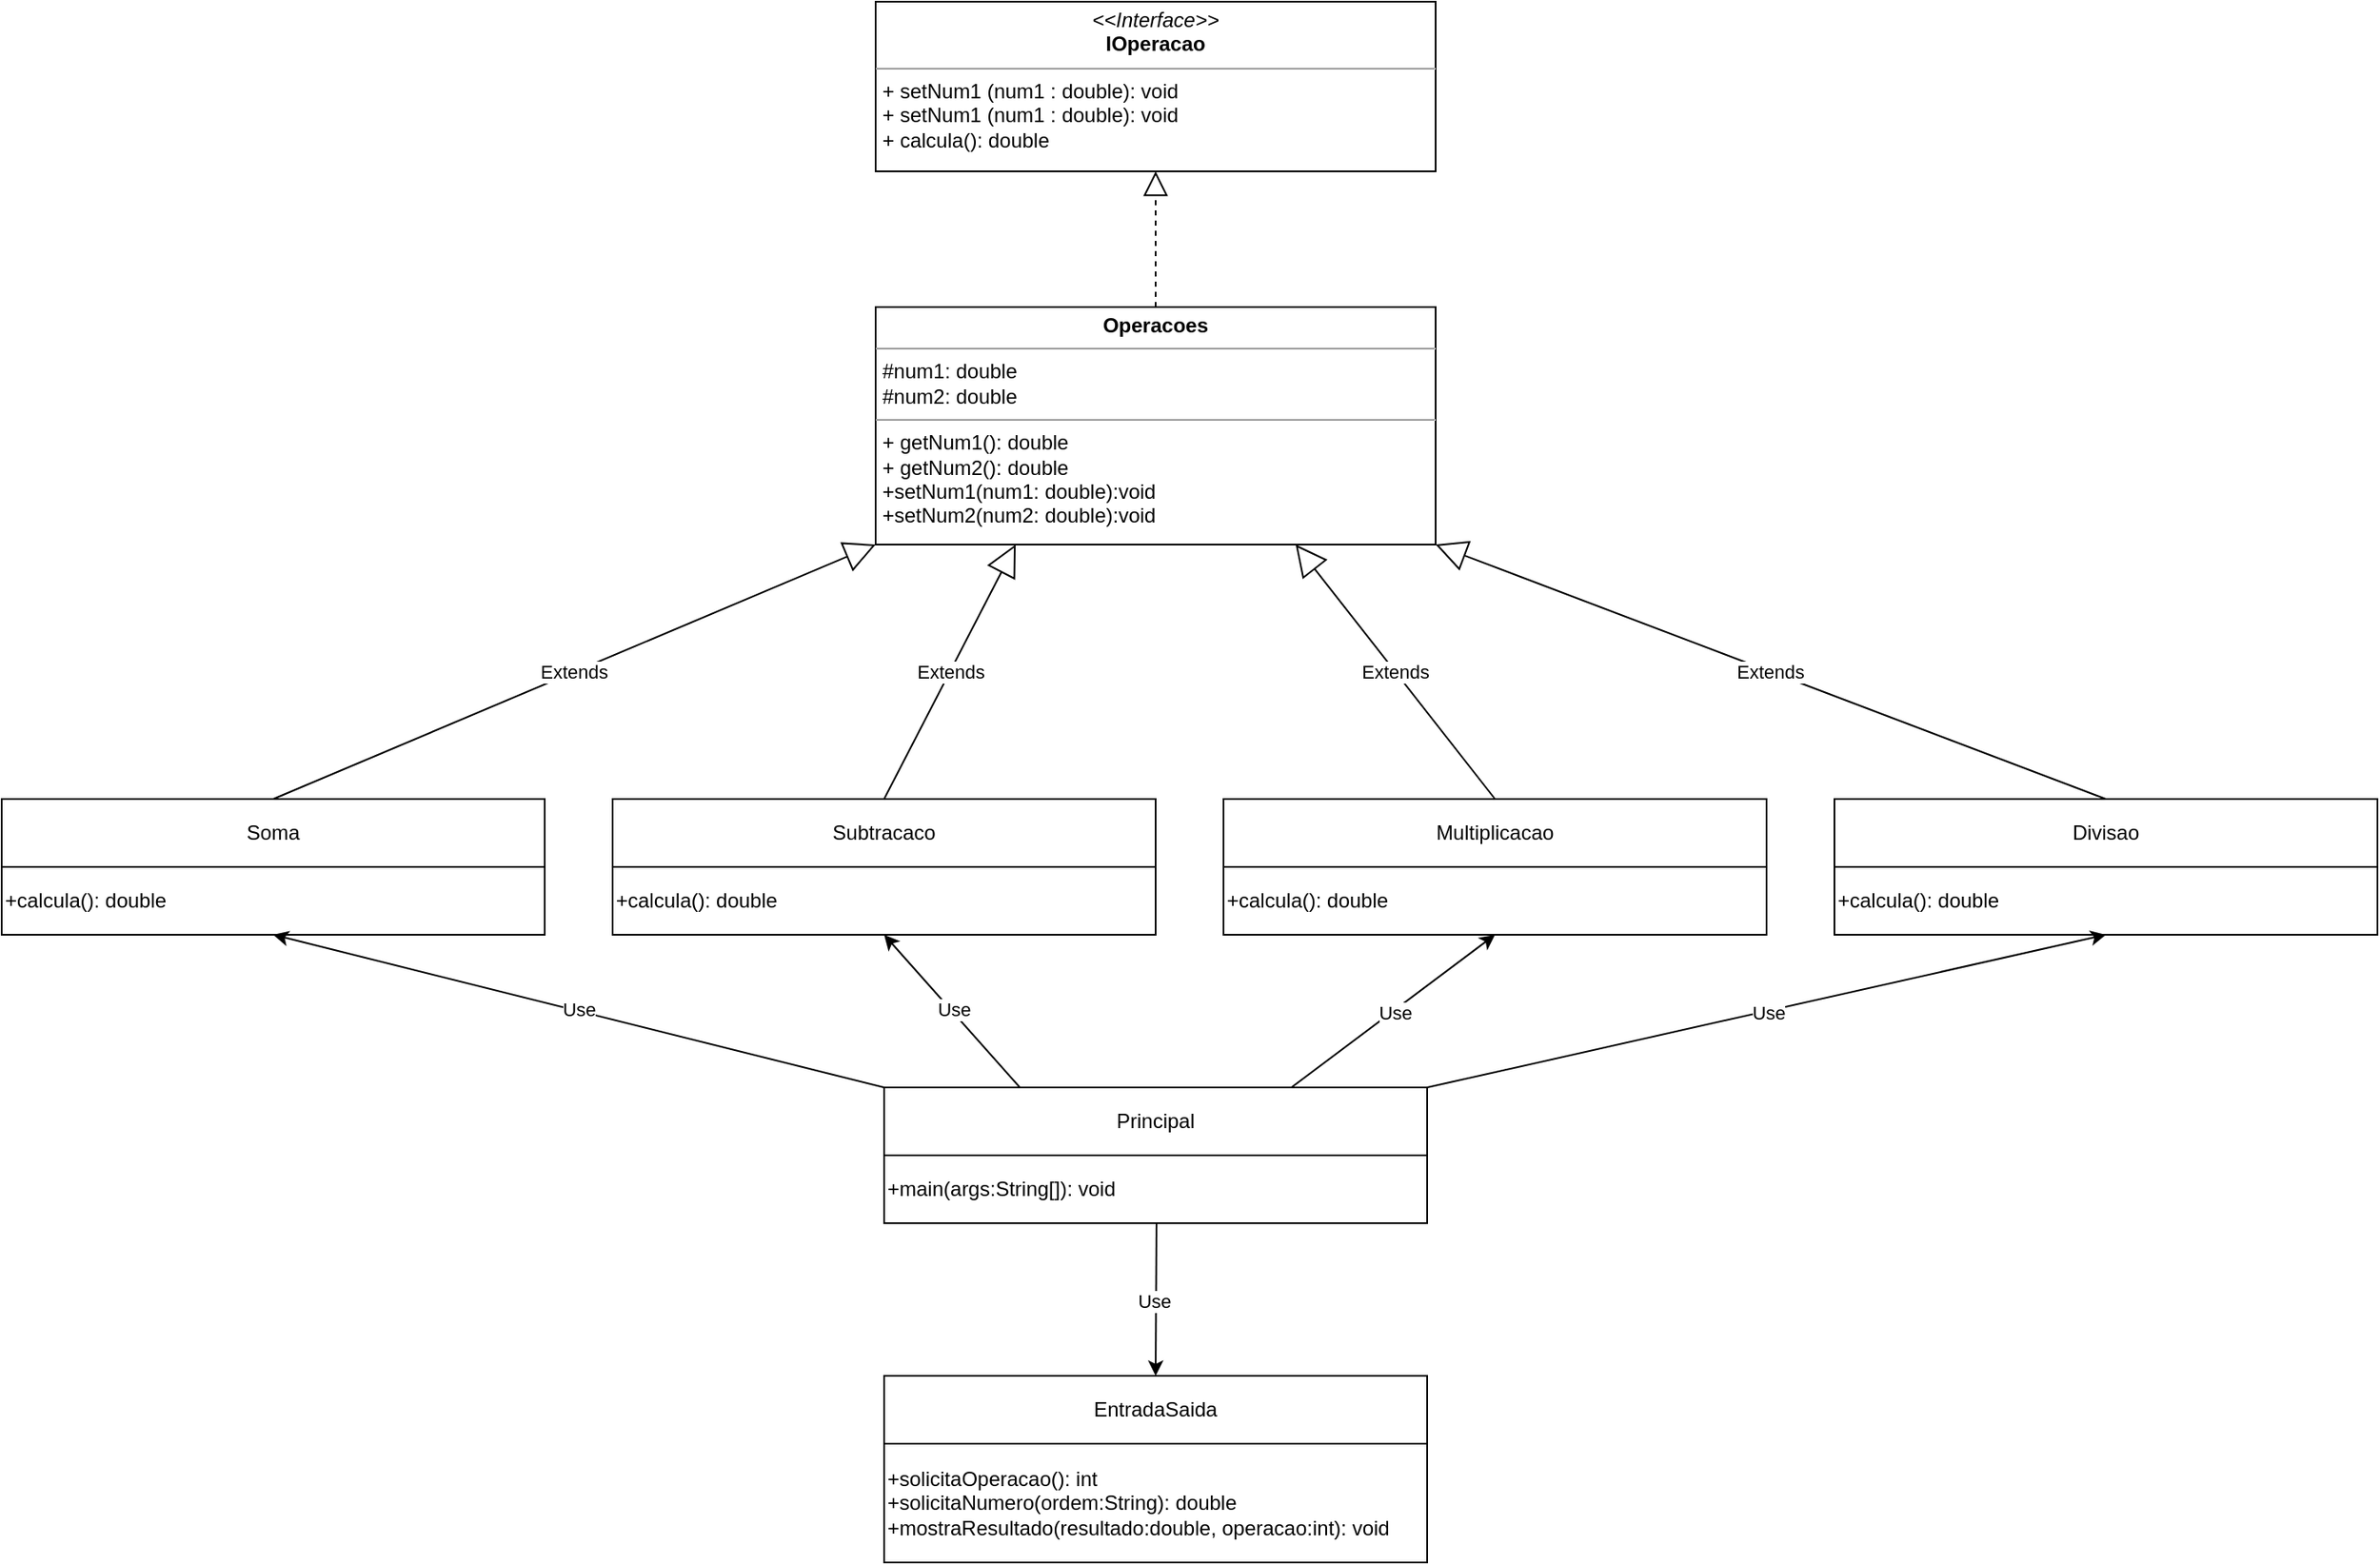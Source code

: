 <mxfile version="21.7.5" type="device">
  <diagram name="Página-1" id="GFgq_O0phbZ3LaqLFtRr">
    <mxGraphModel dx="1616" dy="1978" grid="1" gridSize="10" guides="1" tooltips="1" connect="1" arrows="1" fold="1" page="1" pageScale="1" pageWidth="827" pageHeight="1169" math="0" shadow="0">
      <root>
        <mxCell id="0" />
        <mxCell id="1" parent="0" />
        <mxCell id="hGrN7pnuNIf1KeDy84Ua-1" value="Principal" style="rounded=0;whiteSpace=wrap;html=1;" parent="1" vertex="1">
          <mxGeometry x="280" y="500" width="320" height="40" as="geometry" />
        </mxCell>
        <mxCell id="3T-60NQDBzJI0rx_HEUi-2" value="EntradaSaida" style="rounded=0;whiteSpace=wrap;html=1;" parent="1" vertex="1">
          <mxGeometry x="280" y="670" width="320" height="40" as="geometry" />
        </mxCell>
        <mxCell id="3T-60NQDBzJI0rx_HEUi-3" value="&lt;div style=&quot;&quot;&gt;+solicitaOperacao(): int&lt;/div&gt;&lt;div style=&quot;&quot;&gt;+solicitaNumero(ordem:String): double&lt;/div&gt;&lt;div style=&quot;&quot;&gt;+mostraResultado(resultado:double, operacao:int): void&lt;/div&gt;" style="rounded=0;whiteSpace=wrap;html=1;align=left;" parent="1" vertex="1">
          <mxGeometry x="280" y="710" width="320" height="70" as="geometry" />
        </mxCell>
        <mxCell id="LmZ5TZI8CQSGxY8xNIQi-1" value="&lt;div style=&quot;&quot;&gt;+main(args:String[]): void&lt;/div&gt;" style="rounded=0;whiteSpace=wrap;html=1;align=left;" parent="1" vertex="1">
          <mxGeometry x="280" y="540" width="320" height="40" as="geometry" />
        </mxCell>
        <mxCell id="xK08J3icBSuV7gtIJAQm-1" value="" style="endArrow=classic;html=1;rounded=0;exitX=0.5;exitY=1;exitDx=0;exitDy=0;entryX=0.5;entryY=0;entryDx=0;entryDy=0;" parent="1" target="3T-60NQDBzJI0rx_HEUi-2" edge="1">
          <mxGeometry width="50" height="50" relative="1" as="geometry">
            <mxPoint x="440.5" y="580" as="sourcePoint" />
            <mxPoint x="440" y="740" as="targetPoint" />
            <Array as="points" />
          </mxGeometry>
        </mxCell>
        <mxCell id="xK08J3icBSuV7gtIJAQm-2" value="Use" style="edgeLabel;html=1;align=center;verticalAlign=middle;resizable=0;points=[];" parent="xK08J3icBSuV7gtIJAQm-1" connectable="0" vertex="1">
          <mxGeometry x="0.006" y="-1" relative="1" as="geometry">
            <mxPoint as="offset" />
          </mxGeometry>
        </mxCell>
        <mxCell id="xK08J3icBSuV7gtIJAQm-4" value="Soma" style="rounded=0;whiteSpace=wrap;html=1;" parent="1" vertex="1">
          <mxGeometry x="-240" y="330" width="320" height="40" as="geometry" />
        </mxCell>
        <mxCell id="xK08J3icBSuV7gtIJAQm-5" value="&lt;div style=&quot;&quot;&gt;+calcula(): double&lt;/div&gt;" style="rounded=0;whiteSpace=wrap;html=1;align=left;" parent="1" vertex="1">
          <mxGeometry x="-240" y="370" width="320" height="40" as="geometry" />
        </mxCell>
        <mxCell id="xK08J3icBSuV7gtIJAQm-7" value="Subtracaco" style="rounded=0;whiteSpace=wrap;html=1;" parent="1" vertex="1">
          <mxGeometry x="120" y="330" width="320" height="40" as="geometry" />
        </mxCell>
        <mxCell id="xK08J3icBSuV7gtIJAQm-8" value="&lt;div style=&quot;&quot;&gt;+calcula(): double&lt;br&gt;&lt;/div&gt;" style="rounded=0;whiteSpace=wrap;html=1;align=left;" parent="1" vertex="1">
          <mxGeometry x="120" y="370" width="320" height="40" as="geometry" />
        </mxCell>
        <mxCell id="xK08J3icBSuV7gtIJAQm-10" value="Multiplicacao" style="rounded=0;whiteSpace=wrap;html=1;" parent="1" vertex="1">
          <mxGeometry x="480" y="330" width="320" height="40" as="geometry" />
        </mxCell>
        <mxCell id="xK08J3icBSuV7gtIJAQm-11" value="&lt;div style=&quot;&quot;&gt;+calcula(): double&lt;br&gt;&lt;/div&gt;" style="rounded=0;whiteSpace=wrap;html=1;align=left;" parent="1" vertex="1">
          <mxGeometry x="480" y="370" width="320" height="40" as="geometry" />
        </mxCell>
        <mxCell id="xK08J3icBSuV7gtIJAQm-13" value="Divisao" style="rounded=0;whiteSpace=wrap;html=1;" parent="1" vertex="1">
          <mxGeometry x="840" y="330" width="320" height="40" as="geometry" />
        </mxCell>
        <mxCell id="xK08J3icBSuV7gtIJAQm-14" value="&lt;div style=&quot;&quot;&gt;+calcula(): double&lt;br&gt;&lt;/div&gt;" style="rounded=0;whiteSpace=wrap;html=1;align=left;" parent="1" vertex="1">
          <mxGeometry x="840" y="370" width="320" height="40" as="geometry" />
        </mxCell>
        <mxCell id="xK08J3icBSuV7gtIJAQm-16" value="" style="endArrow=classic;html=1;rounded=0;exitX=0.5;exitY=1;exitDx=0;exitDy=0;entryX=0.5;entryY=1;entryDx=0;entryDy=0;" parent="1" target="xK08J3icBSuV7gtIJAQm-5" edge="1">
          <mxGeometry width="50" height="50" relative="1" as="geometry">
            <mxPoint x="280" y="500" as="sourcePoint" />
            <mxPoint x="-78.68" y="580" as="targetPoint" />
            <Array as="points" />
          </mxGeometry>
        </mxCell>
        <mxCell id="xK08J3icBSuV7gtIJAQm-17" value="Use" style="edgeLabel;html=1;align=center;verticalAlign=middle;resizable=0;points=[];" parent="xK08J3icBSuV7gtIJAQm-16" connectable="0" vertex="1">
          <mxGeometry x="0.006" y="-1" relative="1" as="geometry">
            <mxPoint as="offset" />
          </mxGeometry>
        </mxCell>
        <mxCell id="xK08J3icBSuV7gtIJAQm-18" value="" style="endArrow=classic;html=1;rounded=0;exitX=0.25;exitY=0;exitDx=0;exitDy=0;entryX=0.5;entryY=1;entryDx=0;entryDy=0;" parent="1" source="hGrN7pnuNIf1KeDy84Ua-1" target="xK08J3icBSuV7gtIJAQm-8" edge="1">
          <mxGeometry width="50" height="50" relative="1" as="geometry">
            <mxPoint x="380.5" y="500" as="sourcePoint" />
            <mxPoint x="300" y="580" as="targetPoint" />
            <Array as="points" />
          </mxGeometry>
        </mxCell>
        <mxCell id="xK08J3icBSuV7gtIJAQm-19" value="Use" style="edgeLabel;html=1;align=center;verticalAlign=middle;resizable=0;points=[];" parent="xK08J3icBSuV7gtIJAQm-18" connectable="0" vertex="1">
          <mxGeometry x="0.006" y="-1" relative="1" as="geometry">
            <mxPoint as="offset" />
          </mxGeometry>
        </mxCell>
        <mxCell id="xK08J3icBSuV7gtIJAQm-20" value="" style="endArrow=classic;html=1;rounded=0;exitX=0.75;exitY=0;exitDx=0;exitDy=0;entryX=0.5;entryY=1;entryDx=0;entryDy=0;" parent="1" source="hGrN7pnuNIf1KeDy84Ua-1" target="xK08J3icBSuV7gtIJAQm-11" edge="1">
          <mxGeometry width="50" height="50" relative="1" as="geometry">
            <mxPoint x="510" y="500" as="sourcePoint" />
            <mxPoint x="650" y="410" as="targetPoint" />
            <Array as="points" />
          </mxGeometry>
        </mxCell>
        <mxCell id="xK08J3icBSuV7gtIJAQm-21" value="Use" style="edgeLabel;html=1;align=center;verticalAlign=middle;resizable=0;points=[];" parent="xK08J3icBSuV7gtIJAQm-20" connectable="0" vertex="1">
          <mxGeometry x="0.006" y="-1" relative="1" as="geometry">
            <mxPoint as="offset" />
          </mxGeometry>
        </mxCell>
        <mxCell id="xK08J3icBSuV7gtIJAQm-22" value="" style="endArrow=classic;html=1;rounded=0;exitX=0.5;exitY=1;exitDx=0;exitDy=0;entryX=0.5;entryY=1;entryDx=0;entryDy=0;" parent="1" target="xK08J3icBSuV7gtIJAQm-14" edge="1">
          <mxGeometry width="50" height="50" relative="1" as="geometry">
            <mxPoint x="600" y="500" as="sourcePoint" />
            <mxPoint x="999.5" y="590" as="targetPoint" />
            <Array as="points" />
          </mxGeometry>
        </mxCell>
        <mxCell id="xK08J3icBSuV7gtIJAQm-23" value="Use" style="edgeLabel;html=1;align=center;verticalAlign=middle;resizable=0;points=[];" parent="xK08J3icBSuV7gtIJAQm-22" connectable="0" vertex="1">
          <mxGeometry x="0.006" y="-1" relative="1" as="geometry">
            <mxPoint as="offset" />
          </mxGeometry>
        </mxCell>
        <mxCell id="hu3x_xNs48biTlIQDDgu-2" value="&lt;p style=&quot;margin:0px;margin-top:4px;text-align:center;&quot;&gt;&lt;i&gt;&amp;lt;&amp;lt;Interface&amp;gt;&amp;gt;&lt;/i&gt;&lt;br&gt;&lt;b&gt;IOperacao&lt;/b&gt;&lt;/p&gt;&lt;hr size=&quot;1&quot;&gt;&lt;p style=&quot;margin:0px;margin-left:4px;&quot;&gt;+ setNum1 (num1 : double): void&lt;br&gt;&lt;/p&gt;&lt;p style=&quot;margin:0px;margin-left:4px;&quot;&gt;+ setNum1 (num1 : double): void&lt;br&gt;&lt;/p&gt;&lt;p style=&quot;margin:0px;margin-left:4px;&quot;&gt;+ calcula(): double&lt;/p&gt;" style="verticalAlign=top;align=left;overflow=fill;fontSize=12;fontFamily=Helvetica;html=1;whiteSpace=wrap;" parent="1" vertex="1">
          <mxGeometry x="275" y="-140" width="330" height="100" as="geometry" />
        </mxCell>
        <mxCell id="hu3x_xNs48biTlIQDDgu-6" value="" style="endArrow=block;dashed=1;endFill=0;endSize=12;html=1;rounded=0;exitX=0.5;exitY=0;exitDx=0;exitDy=0;entryX=0.5;entryY=1;entryDx=0;entryDy=0;" parent="1" source="NlwN4PHrewN8t_vqmIWn-1" target="hu3x_xNs48biTlIQDDgu-2" edge="1">
          <mxGeometry width="160" relative="1" as="geometry">
            <mxPoint x="230" y="80.0" as="sourcePoint" />
            <mxPoint x="-80" y="-150" as="targetPoint" />
          </mxGeometry>
        </mxCell>
        <mxCell id="NlwN4PHrewN8t_vqmIWn-1" value="&lt;p style=&quot;margin:0px;margin-top:4px;text-align:center;&quot;&gt;&lt;b&gt;Operacoes&lt;/b&gt;&lt;/p&gt;&lt;hr size=&quot;1&quot;&gt;&lt;p style=&quot;margin:0px;margin-left:4px;&quot;&gt;#num1: double&lt;/p&gt;&lt;p style=&quot;margin:0px;margin-left:4px;&quot;&gt;#num2: double&lt;/p&gt;&lt;hr size=&quot;1&quot;&gt;&lt;p style=&quot;margin:0px;margin-left:4px;&quot;&gt;+ getNum1(): double&lt;/p&gt;&lt;p style=&quot;margin:0px;margin-left:4px;&quot;&gt;+ getNum2(): double&lt;br&gt;&lt;/p&gt;&lt;p style=&quot;margin:0px;margin-left:4px;&quot;&gt;+setNum1(num1: double):void&lt;/p&gt;&lt;p style=&quot;margin:0px;margin-left:4px;&quot;&gt;+setNum2(num2: double):void&lt;br&gt;&lt;/p&gt;" style="verticalAlign=top;align=left;overflow=fill;fontSize=12;fontFamily=Helvetica;html=1;whiteSpace=wrap;" vertex="1" parent="1">
          <mxGeometry x="275" y="40" width="330" height="140" as="geometry" />
        </mxCell>
        <mxCell id="NlwN4PHrewN8t_vqmIWn-2" value="Extends" style="endArrow=block;endSize=16;endFill=0;html=1;rounded=0;exitX=0.5;exitY=0;exitDx=0;exitDy=0;entryX=0;entryY=1;entryDx=0;entryDy=0;" edge="1" parent="1" source="xK08J3icBSuV7gtIJAQm-4" target="NlwN4PHrewN8t_vqmIWn-1">
          <mxGeometry width="160" relative="1" as="geometry">
            <mxPoint x="210" y="190" as="sourcePoint" />
            <mxPoint x="370" y="190" as="targetPoint" />
          </mxGeometry>
        </mxCell>
        <mxCell id="NlwN4PHrewN8t_vqmIWn-3" value="Extends" style="endArrow=block;endSize=16;endFill=0;html=1;rounded=0;exitX=0.5;exitY=0;exitDx=0;exitDy=0;entryX=0.25;entryY=1;entryDx=0;entryDy=0;" edge="1" parent="1" source="xK08J3icBSuV7gtIJAQm-7" target="NlwN4PHrewN8t_vqmIWn-1">
          <mxGeometry width="160" relative="1" as="geometry">
            <mxPoint x="210" y="190" as="sourcePoint" />
            <mxPoint x="370" y="190" as="targetPoint" />
          </mxGeometry>
        </mxCell>
        <mxCell id="NlwN4PHrewN8t_vqmIWn-4" value="Extends" style="endArrow=block;endSize=16;endFill=0;html=1;rounded=0;exitX=0.5;exitY=0;exitDx=0;exitDy=0;entryX=0.75;entryY=1;entryDx=0;entryDy=0;" edge="1" parent="1" source="xK08J3icBSuV7gtIJAQm-10" target="NlwN4PHrewN8t_vqmIWn-1">
          <mxGeometry width="160" relative="1" as="geometry">
            <mxPoint x="210" y="190" as="sourcePoint" />
            <mxPoint x="370" y="190" as="targetPoint" />
          </mxGeometry>
        </mxCell>
        <mxCell id="NlwN4PHrewN8t_vqmIWn-5" value="Extends" style="endArrow=block;endSize=16;endFill=0;html=1;rounded=0;exitX=0.5;exitY=0;exitDx=0;exitDy=0;entryX=1;entryY=1;entryDx=0;entryDy=0;" edge="1" parent="1" source="xK08J3icBSuV7gtIJAQm-13" target="NlwN4PHrewN8t_vqmIWn-1">
          <mxGeometry width="160" relative="1" as="geometry">
            <mxPoint x="210" y="190" as="sourcePoint" />
            <mxPoint x="370" y="190" as="targetPoint" />
          </mxGeometry>
        </mxCell>
      </root>
    </mxGraphModel>
  </diagram>
</mxfile>
